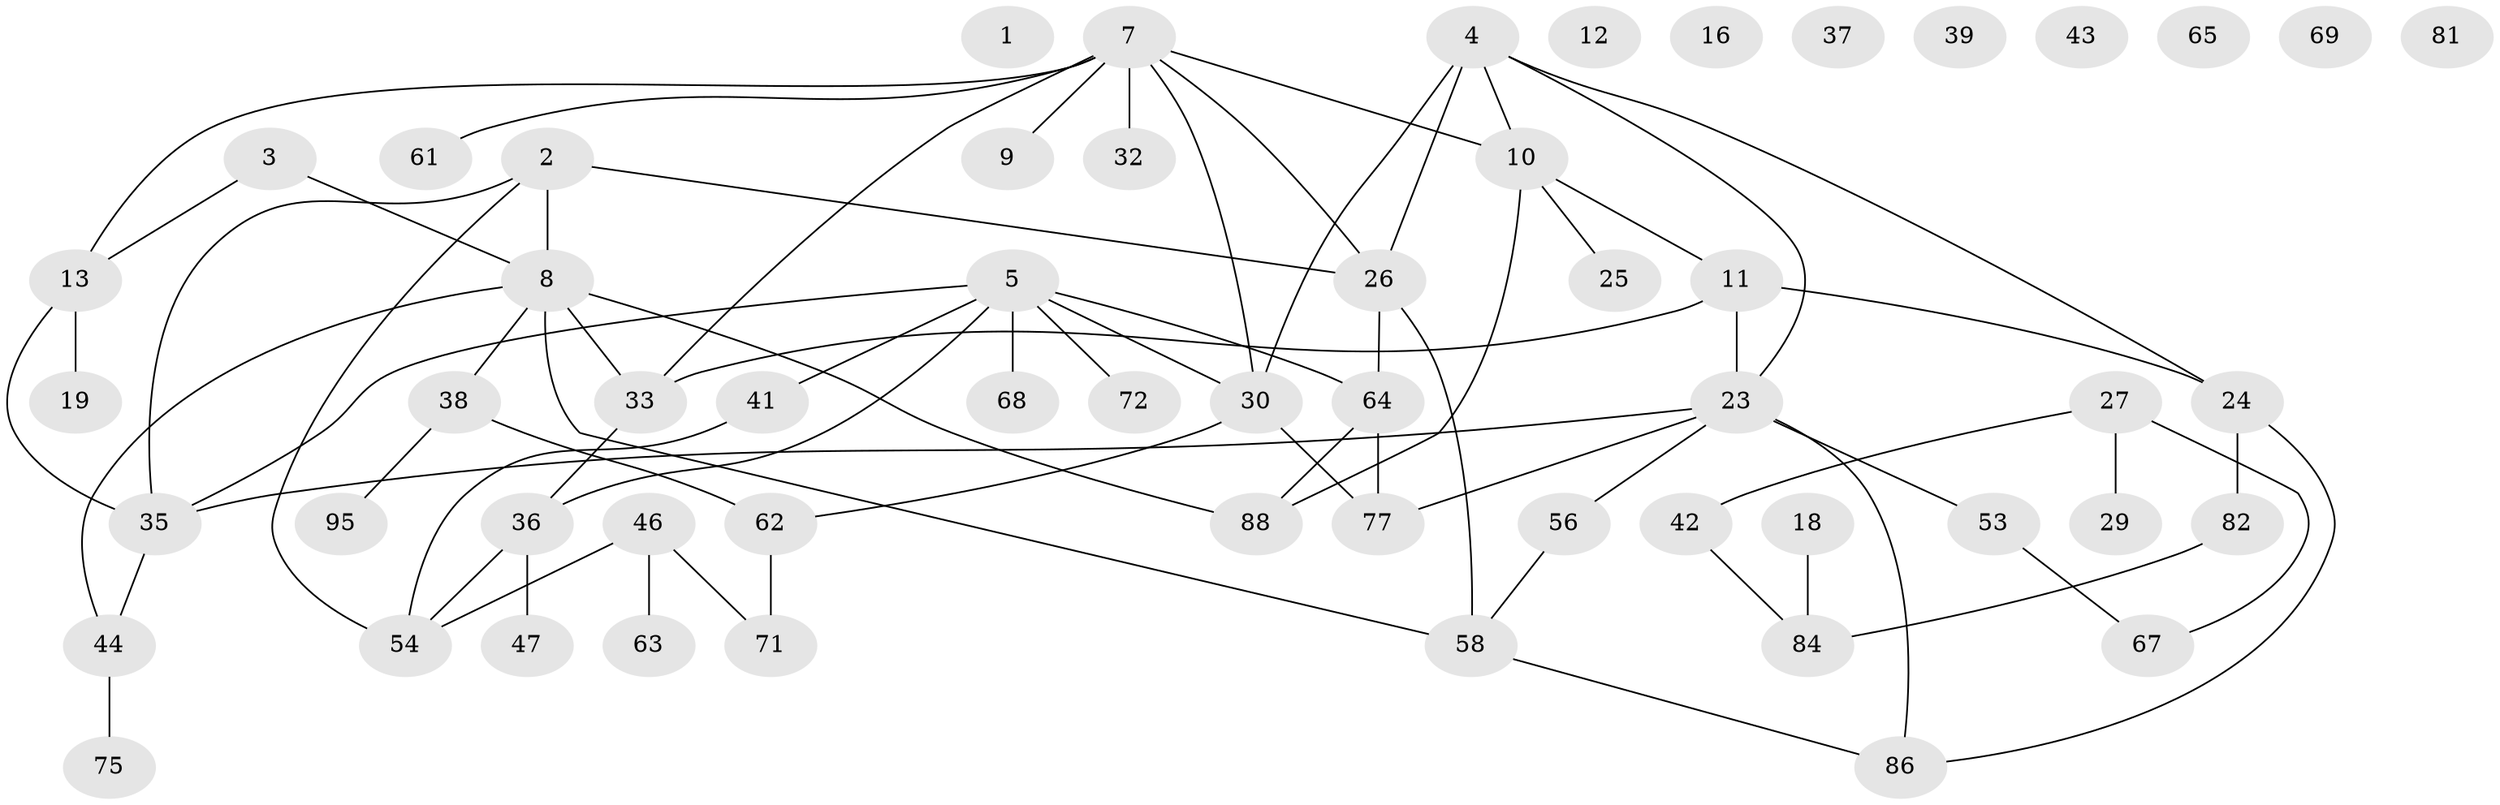// original degree distribution, {0: 0.09375, 2: 0.2604166666666667, 1: 0.19791666666666666, 3: 0.22916666666666666, 4: 0.14583333333333334, 5: 0.052083333333333336, 7: 0.020833333333333332}
// Generated by graph-tools (version 1.1) at 2025/16/03/04/25 18:16:26]
// undirected, 57 vertices, 73 edges
graph export_dot {
graph [start="1"]
  node [color=gray90,style=filled];
  1;
  2 [super="+17+40"];
  3 [super="+59"];
  4 [super="+6+22+55"];
  5 [super="+14+66+73"];
  7 [super="+21+31+76+92"];
  8 [super="+15+45+85"];
  9 [super="+20"];
  10 [super="+80+93"];
  11 [super="+57+74"];
  12;
  13 [super="+28+89"];
  16;
  18 [super="+94"];
  19;
  23 [super="+34+49"];
  24 [super="+83+90"];
  25;
  26 [super="+50+52"];
  27 [super="+48+79"];
  29;
  30 [super="+96"];
  32;
  33 [super="+70"];
  35 [super="+60+78+91"];
  36 [super="+87"];
  37;
  38 [super="+51"];
  39;
  41;
  42;
  43;
  44;
  46;
  47;
  53;
  54;
  56;
  58;
  61;
  62;
  63;
  64;
  65;
  67;
  68;
  69;
  71;
  72;
  75;
  77;
  81;
  82;
  84;
  86;
  88;
  95;
  2 -- 54;
  2 -- 35;
  2 -- 8;
  2 -- 26;
  3 -- 8;
  3 -- 13;
  4 -- 24;
  4 -- 23;
  4 -- 30;
  4 -- 10;
  4 -- 26 [weight=2];
  5 -- 68;
  5 -- 72;
  5 -- 41;
  5 -- 64;
  5 -- 30;
  5 -- 35;
  5 -- 36;
  7 -- 10;
  7 -- 30;
  7 -- 32;
  7 -- 61;
  7 -- 33;
  7 -- 9;
  7 -- 13;
  7 -- 26 [weight=2];
  8 -- 58 [weight=2];
  8 -- 88;
  8 -- 44;
  8 -- 33;
  8 -- 38;
  10 -- 88;
  10 -- 25;
  10 -- 11;
  11 -- 23;
  11 -- 24;
  11 -- 33;
  13 -- 19;
  13 -- 35;
  18 -- 84;
  23 -- 56;
  23 -- 86;
  23 -- 53;
  23 -- 35;
  23 -- 77;
  24 -- 86;
  24 -- 82;
  26 -- 64;
  26 -- 58;
  27 -- 67;
  27 -- 42;
  27 -- 29;
  30 -- 62;
  30 -- 77;
  33 -- 36;
  35 -- 44;
  36 -- 54;
  36 -- 47;
  38 -- 62;
  38 -- 95;
  41 -- 54;
  42 -- 84;
  44 -- 75;
  46 -- 54;
  46 -- 63;
  46 -- 71;
  53 -- 67;
  56 -- 58;
  58 -- 86;
  62 -- 71;
  64 -- 77;
  64 -- 88;
  82 -- 84;
}
